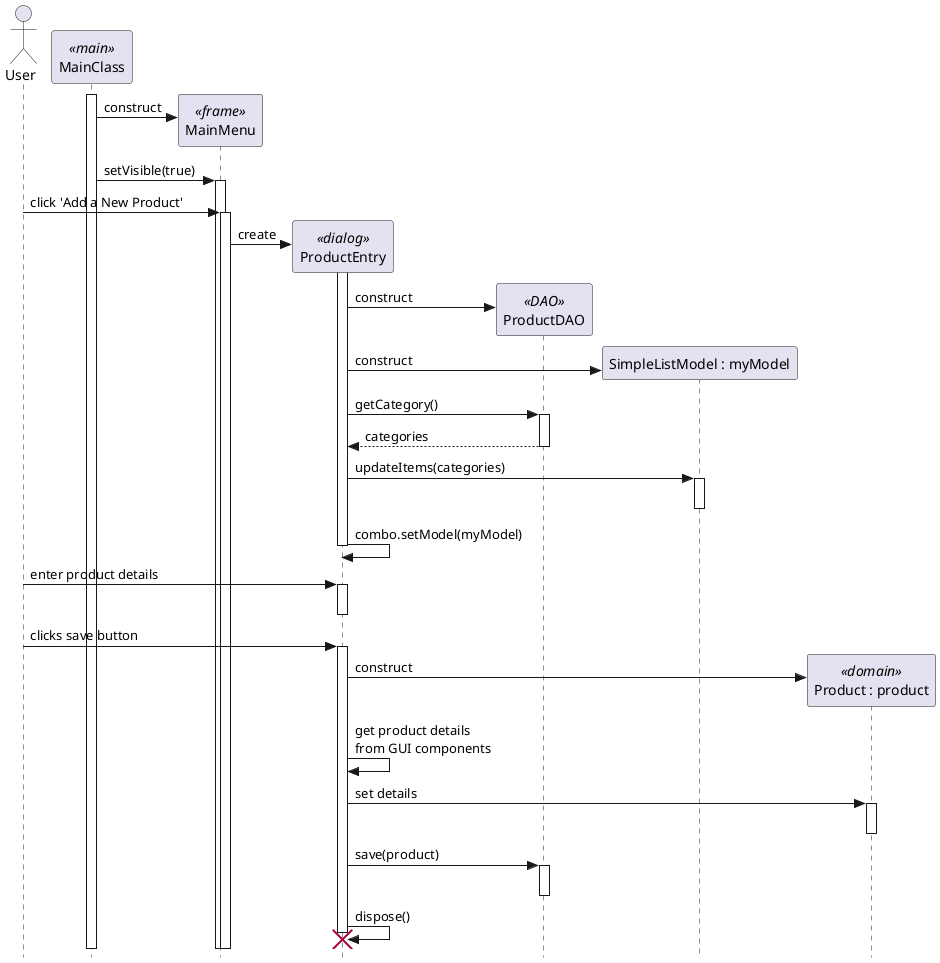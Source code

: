 @startuml
' use strict UML mode
skinparam style strictuml

actor "User" as user

participant "MainClass" as main <<main>>
main++

create "MainMenu" as menu <<frame>>
main -> menu : construct
main -> menu++ : setVisible(true)

user -> menu++ : click 'Add a New Product'

create "ProductEntry" as entry <<dialog>>
menu -> entry : create

' activate editor constructor
entry++

' create a DAO
create "ProductDAO" as dao <<DAO>>
entry -> dao : construct 

create "SimpleListModel : myModel" as model
entry -> model : construct 

entry -> dao++ : getCategory()
return categories

entry -> model++ : updateItems(categories)
model--

entry -> entry : combo.setModel(myModel)

entry--

' user enters product details and clicks the save product button
user -> entry++ : enter product details
entry--

user -> entry++ : clicks save button

create "Product : product" as product <<domain>>
entry -> product : construct

' get the product details from GUI components
entry -> entry : get product details \nfrom GUI components

' set the details of product
entry -> product++ : set details
product--

' save product
entry -> dao++ : save(product)
dao--

'dispose dialog
entry -> entry : dispose()

destroy entry

@enduml